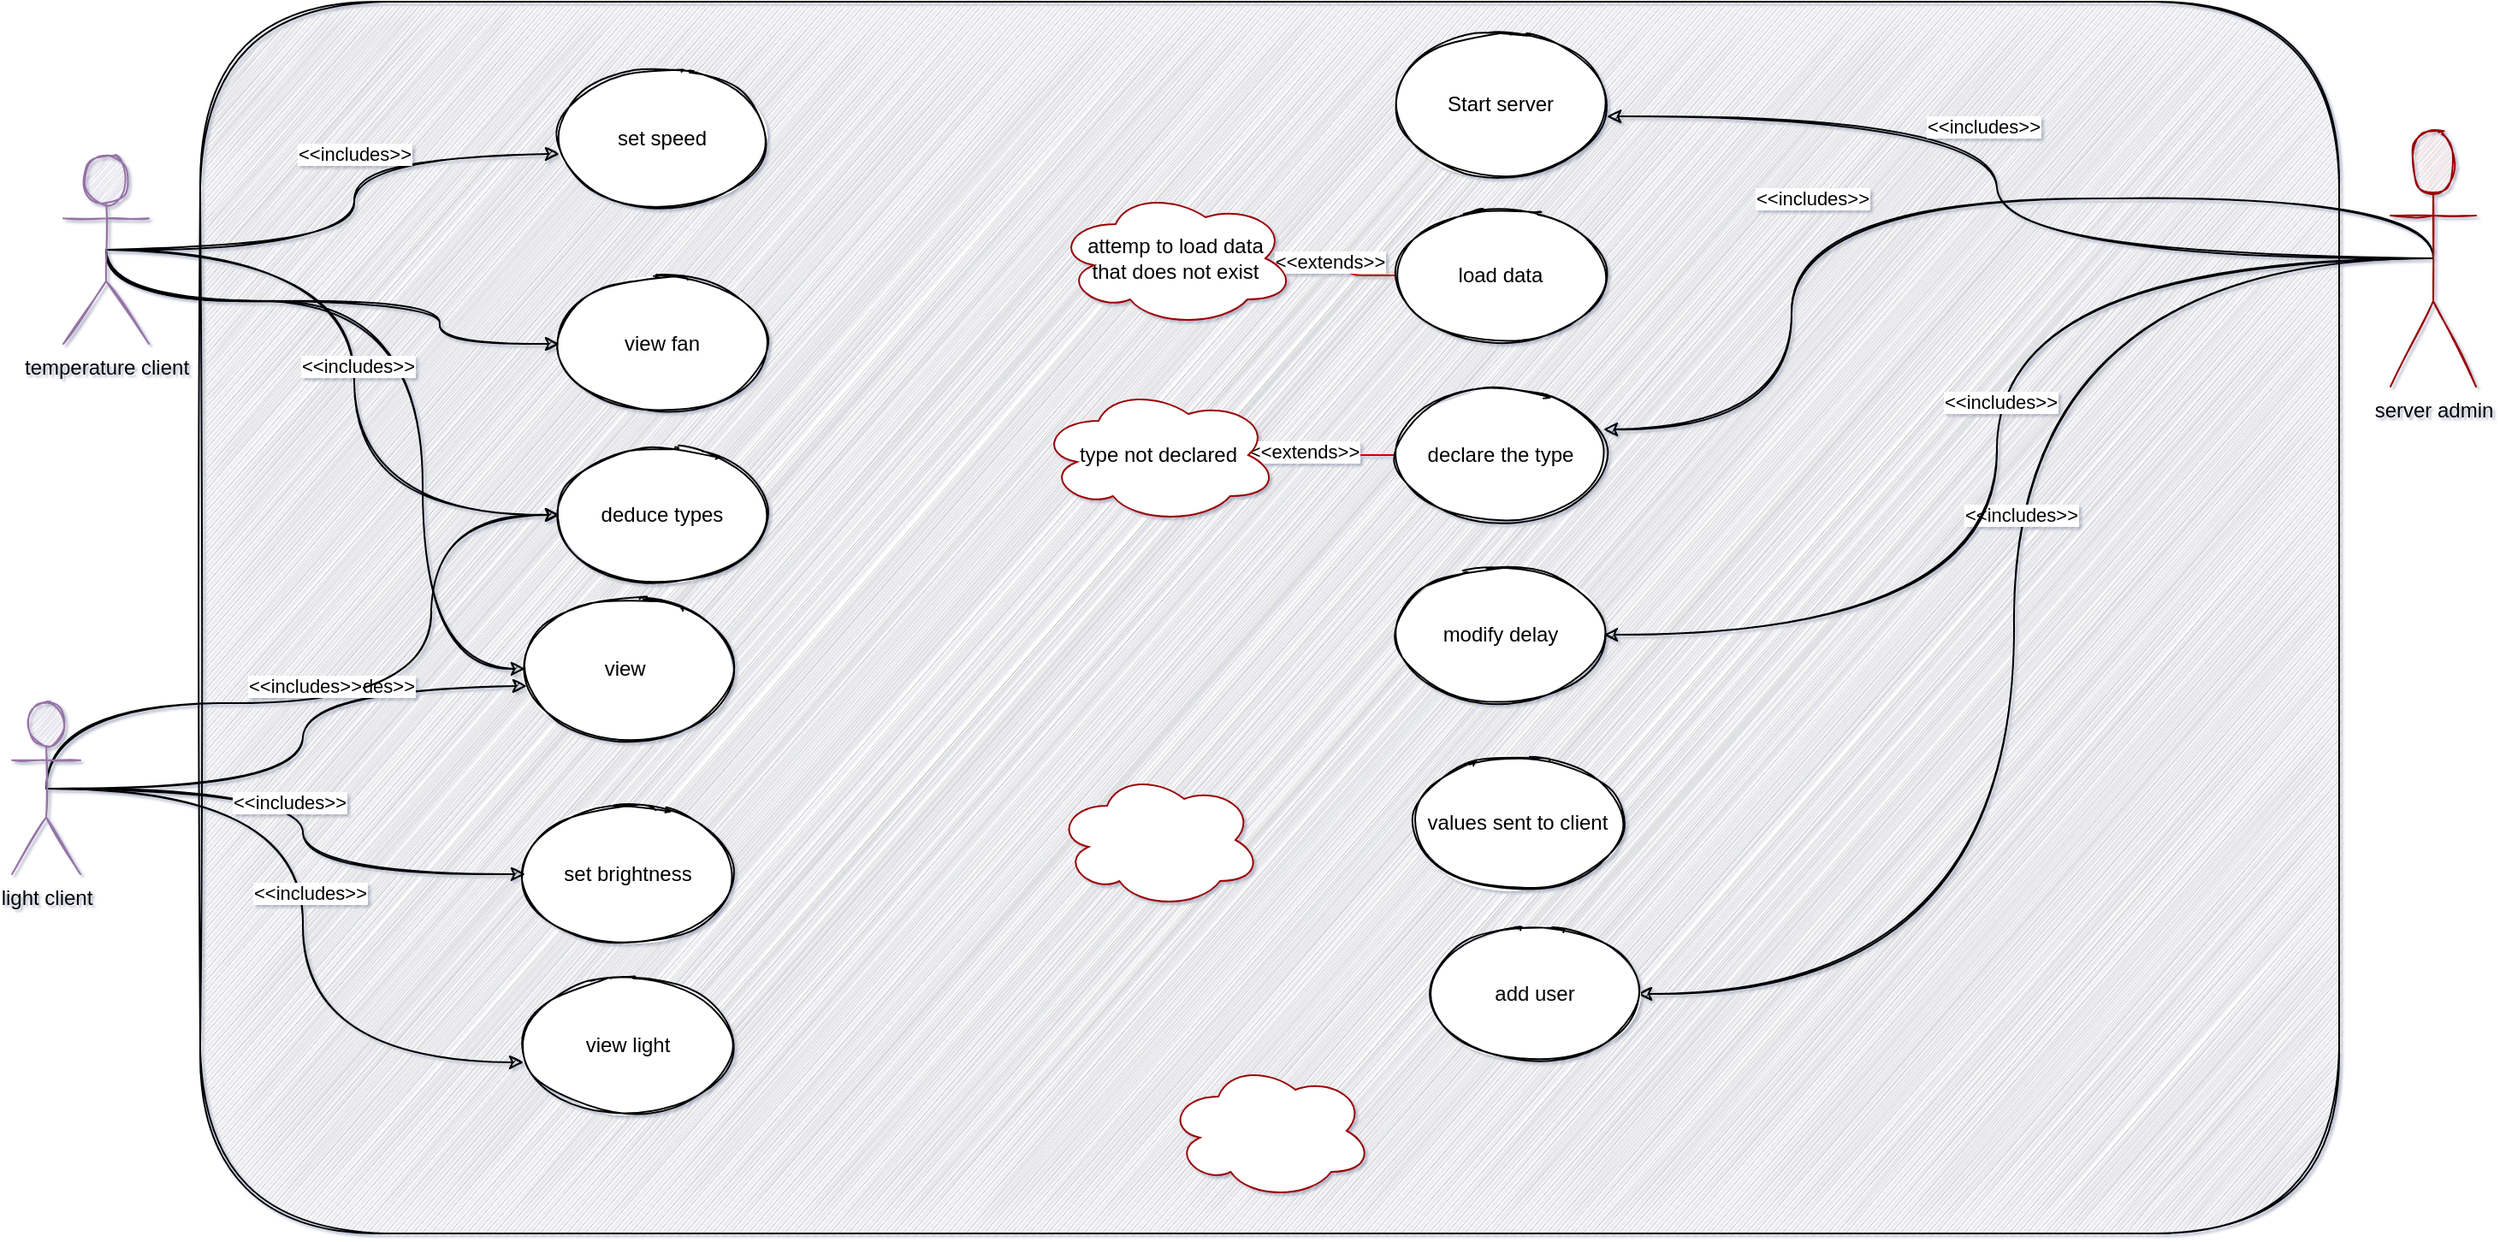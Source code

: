 <mxfile version="14.2.9" type="device"><diagram name="Page-1" id="e7e014a7-5840-1c2e-5031-d8a46d1fe8dd"><mxGraphModel dx="1422" dy="762" grid="1" gridSize="10" guides="1" tooltips="1" connect="1" arrows="1" fold="1" page="1" pageScale="1" pageWidth="1654" pageHeight="1169" math="0" shadow="1"><root><mxCell id="0"/><mxCell id="1" parent="0"/><mxCell id="koR0yr_XT7OJTHm_HH5--36" value="" style="whiteSpace=wrap;html=1;sketch=1;rounded=1;fillColor=#CCCCCC;" vertex="1" parent="1"><mxGeometry x="250" y="280" width="1250" height="720" as="geometry"/></mxCell><mxCell id="koR0yr_XT7OJTHm_HH5--42" style="edgeStyle=orthogonalEdgeStyle;curved=1;rounded=1;sketch=1;orthogonalLoop=1;jettySize=auto;html=1;exitX=0.5;exitY=0.5;exitDx=0;exitDy=0;exitPerimeter=0;entryX=1.017;entryY=0.588;entryDx=0;entryDy=0;entryPerimeter=0;" edge="1" parent="1" source="koR0yr_XT7OJTHm_HH5--14" target="koR0yr_XT7OJTHm_HH5--25"><mxGeometry relative="1" as="geometry"/></mxCell><mxCell id="koR0yr_XT7OJTHm_HH5--43" value="&amp;lt;&amp;lt;includes&amp;gt;&amp;gt;" style="edgeLabel;html=1;align=center;verticalAlign=middle;resizable=0;points=[];" vertex="1" connectable="0" parent="koR0yr_XT7OJTHm_HH5--42"><mxGeometry x="0.175" y="8" relative="1" as="geometry"><mxPoint as="offset"/></mxGeometry></mxCell><mxCell id="koR0yr_XT7OJTHm_HH5--44" style="edgeStyle=orthogonalEdgeStyle;curved=1;rounded=1;sketch=1;orthogonalLoop=1;jettySize=auto;html=1;exitX=0.5;exitY=0.5;exitDx=0;exitDy=0;exitPerimeter=0;entryX=1;entryY=0.313;entryDx=0;entryDy=0;entryPerimeter=0;" edge="1" parent="1" source="koR0yr_XT7OJTHm_HH5--14" target="koR0yr_XT7OJTHm_HH5--27"><mxGeometry relative="1" as="geometry"><Array as="points"><mxPoint x="1180" y="395"/><mxPoint x="1180" y="530"/></Array></mxGeometry></mxCell><mxCell id="koR0yr_XT7OJTHm_HH5--64" value="&amp;lt;&amp;lt;includes&amp;gt;&amp;gt;" style="edgeLabel;html=1;align=center;verticalAlign=middle;resizable=0;points=[];" vertex="1" connectable="0" parent="koR0yr_XT7OJTHm_HH5--44"><mxGeometry x="0.215" relative="1" as="geometry"><mxPoint as="offset"/></mxGeometry></mxCell><mxCell id="koR0yr_XT7OJTHm_HH5--46" style="edgeStyle=orthogonalEdgeStyle;curved=1;rounded=1;sketch=1;orthogonalLoop=1;jettySize=auto;html=1;exitX=0.5;exitY=0.5;exitDx=0;exitDy=0;exitPerimeter=0;entryX=1;entryY=0.5;entryDx=0;entryDy=0;" edge="1" parent="1" source="koR0yr_XT7OJTHm_HH5--14" target="koR0yr_XT7OJTHm_HH5--30"><mxGeometry relative="1" as="geometry"/></mxCell><mxCell id="koR0yr_XT7OJTHm_HH5--66" value="&amp;lt;&amp;lt;includes&amp;gt;&amp;gt;" style="edgeLabel;html=1;align=center;verticalAlign=middle;resizable=0;points=[];" vertex="1" connectable="0" parent="koR0yr_XT7OJTHm_HH5--46"><mxGeometry x="-0.117" y="4" relative="1" as="geometry"><mxPoint as="offset"/></mxGeometry></mxCell><mxCell id="koR0yr_XT7OJTHm_HH5--47" style="edgeStyle=orthogonalEdgeStyle;curved=1;rounded=1;sketch=1;orthogonalLoop=1;jettySize=auto;html=1;exitX=0.5;exitY=0.5;exitDx=0;exitDy=0;exitPerimeter=0;entryX=1;entryY=0.5;entryDx=0;entryDy=0;" edge="1" parent="1" source="koR0yr_XT7OJTHm_HH5--14" target="koR0yr_XT7OJTHm_HH5--29"><mxGeometry relative="1" as="geometry"/></mxCell><mxCell id="koR0yr_XT7OJTHm_HH5--65" value="&amp;lt;&amp;lt;includes&amp;gt;&amp;gt;" style="edgeLabel;html=1;align=center;verticalAlign=middle;resizable=0;points=[];" vertex="1" connectable="0" parent="koR0yr_XT7OJTHm_HH5--47"><mxGeometry x="-0.038" y="2" relative="1" as="geometry"><mxPoint as="offset"/></mxGeometry></mxCell><mxCell id="koR0yr_XT7OJTHm_HH5--14" value="server admin" style="shape=umlActor;verticalLabelPosition=bottom;verticalAlign=top;html=1;outlineConnect=0;sketch=1;rounded=1;fillColor=#f8cecc;strokeColor=#990000;" vertex="1" parent="1"><mxGeometry x="1530" y="355" width="50" height="150" as="geometry"/></mxCell><mxCell id="koR0yr_XT7OJTHm_HH5--24" value="view&amp;nbsp;" style="ellipse;whiteSpace=wrap;html=1;sketch=1;rounded=1;" vertex="1" parent="1"><mxGeometry x="440" y="630" width="120" height="80" as="geometry"/></mxCell><mxCell id="koR0yr_XT7OJTHm_HH5--25" value="Start server" style="ellipse;whiteSpace=wrap;html=1;sketch=1;rounded=1;" vertex="1" parent="1"><mxGeometry x="950" y="300" width="120" height="80" as="geometry"/></mxCell><mxCell id="koR0yr_XT7OJTHm_HH5--70" style="edgeStyle=orthogonalEdgeStyle;curved=0;rounded=1;sketch=0;orthogonalLoop=1;jettySize=auto;html=1;exitX=0;exitY=0.5;exitDx=0;exitDy=0;entryX=0.933;entryY=0.513;entryDx=0;entryDy=0;entryPerimeter=0;strokeColor=#CC0000;" edge="1" parent="1" source="koR0yr_XT7OJTHm_HH5--26" target="koR0yr_XT7OJTHm_HH5--69"><mxGeometry relative="1" as="geometry"><Array as="points"><mxPoint x="920" y="440"/><mxPoint x="920" y="431"/></Array></mxGeometry></mxCell><mxCell id="koR0yr_XT7OJTHm_HH5--71" value="&amp;lt;&amp;lt;extends&amp;gt;&amp;gt;" style="edgeLabel;html=1;align=center;verticalAlign=middle;resizable=0;points=[];" vertex="1" connectable="0" parent="koR0yr_XT7OJTHm_HH5--70"><mxGeometry x="0.25" y="1" relative="1" as="geometry"><mxPoint as="offset"/></mxGeometry></mxCell><mxCell id="koR0yr_XT7OJTHm_HH5--26" value="load data" style="ellipse;whiteSpace=wrap;html=1;sketch=1;rounded=1;" vertex="1" parent="1"><mxGeometry x="950" y="400" width="120" height="80" as="geometry"/></mxCell><mxCell id="koR0yr_XT7OJTHm_HH5--74" style="edgeStyle=orthogonalEdgeStyle;curved=0;rounded=1;sketch=0;orthogonalLoop=1;jettySize=auto;html=1;exitX=0;exitY=0.5;exitDx=0;exitDy=0;entryX=0.875;entryY=0.5;entryDx=0;entryDy=0;entryPerimeter=0;strokeColor=#CC0000;" edge="1" parent="1" source="koR0yr_XT7OJTHm_HH5--27" target="koR0yr_XT7OJTHm_HH5--73"><mxGeometry relative="1" as="geometry"/></mxCell><mxCell id="koR0yr_XT7OJTHm_HH5--75" value="&amp;lt;&amp;lt;extends&amp;gt;&amp;gt;" style="edgeLabel;html=1;align=center;verticalAlign=middle;resizable=0;points=[];" vertex="1" connectable="0" parent="koR0yr_XT7OJTHm_HH5--74"><mxGeometry x="0.257" y="-2" relative="1" as="geometry"><mxPoint as="offset"/></mxGeometry></mxCell><mxCell id="koR0yr_XT7OJTHm_HH5--27" value="declare the type" style="ellipse;whiteSpace=wrap;html=1;sketch=1;rounded=1;" vertex="1" parent="1"><mxGeometry x="950" y="505" width="120" height="80" as="geometry"/></mxCell><mxCell id="koR0yr_XT7OJTHm_HH5--28" value="values sent to client" style="ellipse;whiteSpace=wrap;html=1;sketch=1;rounded=1;" vertex="1" parent="1"><mxGeometry x="960" y="720" width="120" height="80" as="geometry"/></mxCell><mxCell id="koR0yr_XT7OJTHm_HH5--29" value="modify delay" style="ellipse;whiteSpace=wrap;html=1;sketch=1;rounded=1;" vertex="1" parent="1"><mxGeometry x="950" y="610" width="120" height="80" as="geometry"/></mxCell><mxCell id="koR0yr_XT7OJTHm_HH5--30" value="add user" style="ellipse;whiteSpace=wrap;html=1;sketch=1;rounded=1;" vertex="1" parent="1"><mxGeometry x="970" y="820" width="120" height="80" as="geometry"/></mxCell><mxCell id="koR0yr_XT7OJTHm_HH5--31" value="view fan" style="ellipse;whiteSpace=wrap;html=1;sketch=1;rounded=1;" vertex="1" parent="1"><mxGeometry x="460" y="440" width="120" height="80" as="geometry"/></mxCell><mxCell id="koR0yr_XT7OJTHm_HH5--32" value="view light" style="ellipse;whiteSpace=wrap;html=1;sketch=1;rounded=1;" vertex="1" parent="1"><mxGeometry x="440" y="850" width="120" height="80" as="geometry"/></mxCell><mxCell id="koR0yr_XT7OJTHm_HH5--33" value="deduce types" style="ellipse;whiteSpace=wrap;html=1;sketch=1;rounded=1;" vertex="1" parent="1"><mxGeometry x="460" y="540" width="120" height="80" as="geometry"/></mxCell><mxCell id="koR0yr_XT7OJTHm_HH5--34" value="set speed" style="ellipse;whiteSpace=wrap;html=1;sketch=1;rounded=1;" vertex="1" parent="1"><mxGeometry x="460" y="320" width="120" height="80" as="geometry"/></mxCell><mxCell id="koR0yr_XT7OJTHm_HH5--35" value="set brightness" style="ellipse;whiteSpace=wrap;html=1;sketch=1;rounded=1;" vertex="1" parent="1"><mxGeometry x="440" y="750" width="120" height="80" as="geometry"/></mxCell><mxCell id="koR0yr_XT7OJTHm_HH5--50" style="edgeStyle=orthogonalEdgeStyle;curved=1;rounded=1;sketch=1;orthogonalLoop=1;jettySize=auto;html=1;exitX=0.5;exitY=0.5;exitDx=0;exitDy=0;exitPerimeter=0;" edge="1" parent="1" source="koR0yr_XT7OJTHm_HH5--38" target="koR0yr_XT7OJTHm_HH5--31"><mxGeometry relative="1" as="geometry"><Array as="points"><mxPoint x="390" y="455"/><mxPoint x="390" y="480"/></Array></mxGeometry></mxCell><mxCell id="koR0yr_XT7OJTHm_HH5--52" style="edgeStyle=orthogonalEdgeStyle;curved=1;rounded=1;sketch=1;orthogonalLoop=1;jettySize=auto;html=1;exitX=0.5;exitY=0.5;exitDx=0;exitDy=0;exitPerimeter=0;entryX=0;entryY=0.5;entryDx=0;entryDy=0;" edge="1" parent="1" source="koR0yr_XT7OJTHm_HH5--38" target="koR0yr_XT7OJTHm_HH5--24"><mxGeometry relative="1" as="geometry"><Array as="points"><mxPoint x="380" y="455"/><mxPoint x="380" y="670"/></Array></mxGeometry></mxCell><mxCell id="koR0yr_XT7OJTHm_HH5--55" style="edgeStyle=orthogonalEdgeStyle;curved=1;rounded=1;sketch=1;orthogonalLoop=1;jettySize=auto;html=1;exitX=0.5;exitY=0.5;exitDx=0;exitDy=0;exitPerimeter=0;entryX=0;entryY=0.613;entryDx=0;entryDy=0;entryPerimeter=0;" edge="1" parent="1" source="koR0yr_XT7OJTHm_HH5--38" target="koR0yr_XT7OJTHm_HH5--34"><mxGeometry relative="1" as="geometry"/></mxCell><mxCell id="koR0yr_XT7OJTHm_HH5--58" value="&amp;lt;&amp;lt;includes&amp;gt;&amp;gt;" style="edgeLabel;html=1;align=center;verticalAlign=middle;resizable=0;points=[];" vertex="1" connectable="0" parent="koR0yr_XT7OJTHm_HH5--55"><mxGeometry x="0.251" relative="1" as="geometry"><mxPoint as="offset"/></mxGeometry></mxCell><mxCell id="koR0yr_XT7OJTHm_HH5--56" style="edgeStyle=orthogonalEdgeStyle;curved=1;rounded=1;sketch=1;orthogonalLoop=1;jettySize=auto;html=1;exitX=0.5;exitY=0.5;exitDx=0;exitDy=0;exitPerimeter=0;entryX=0;entryY=0.5;entryDx=0;entryDy=0;" edge="1" parent="1" source="koR0yr_XT7OJTHm_HH5--38" target="koR0yr_XT7OJTHm_HH5--33"><mxGeometry relative="1" as="geometry"/></mxCell><mxCell id="koR0yr_XT7OJTHm_HH5--59" value="&amp;lt;&amp;lt;includes&amp;gt;&amp;gt;" style="edgeLabel;html=1;align=center;verticalAlign=middle;resizable=0;points=[];" vertex="1" connectable="0" parent="koR0yr_XT7OJTHm_HH5--56"><mxGeometry x="0.014" y="2" relative="1" as="geometry"><mxPoint as="offset"/></mxGeometry></mxCell><mxCell id="koR0yr_XT7OJTHm_HH5--38" value="temperature client" style="shape=umlActor;verticalLabelPosition=bottom;verticalAlign=top;html=1;outlineConnect=0;sketch=1;rounded=1;fillColor=#e1d5e7;strokeColor=#9673a6;" vertex="1" parent="1"><mxGeometry x="170" y="370" width="50" height="110" as="geometry"/></mxCell><mxCell id="koR0yr_XT7OJTHm_HH5--49" style="edgeStyle=orthogonalEdgeStyle;curved=1;rounded=1;sketch=1;orthogonalLoop=1;jettySize=auto;html=1;exitX=0.5;exitY=0.5;exitDx=0;exitDy=0;exitPerimeter=0;entryX=0.008;entryY=0.625;entryDx=0;entryDy=0;entryPerimeter=0;" edge="1" parent="1" source="koR0yr_XT7OJTHm_HH5--39" target="koR0yr_XT7OJTHm_HH5--24"><mxGeometry relative="1" as="geometry"/></mxCell><mxCell id="koR0yr_XT7OJTHm_HH5--62" value="&amp;lt;&amp;lt;includes&amp;gt;&amp;gt;" style="edgeLabel;html=1;align=center;verticalAlign=middle;resizable=0;points=[];" vertex="1" connectable="0" parent="koR0yr_XT7OJTHm_HH5--49"><mxGeometry x="0.416" relative="1" as="geometry"><mxPoint as="offset"/></mxGeometry></mxCell><mxCell id="koR0yr_XT7OJTHm_HH5--51" style="edgeStyle=orthogonalEdgeStyle;curved=1;rounded=1;sketch=1;orthogonalLoop=1;jettySize=auto;html=1;exitX=0.5;exitY=0.5;exitDx=0;exitDy=0;exitPerimeter=0;entryX=-0.008;entryY=0.625;entryDx=0;entryDy=0;entryPerimeter=0;" edge="1" parent="1" source="koR0yr_XT7OJTHm_HH5--39" target="koR0yr_XT7OJTHm_HH5--32"><mxGeometry relative="1" as="geometry"/></mxCell><mxCell id="koR0yr_XT7OJTHm_HH5--60" value="&amp;lt;&amp;lt;includes&amp;gt;&amp;gt;" style="edgeLabel;html=1;align=center;verticalAlign=middle;resizable=0;points=[];" vertex="1" connectable="0" parent="koR0yr_XT7OJTHm_HH5--51"><mxGeometry x="-0.042" y="4" relative="1" as="geometry"><mxPoint as="offset"/></mxGeometry></mxCell><mxCell id="koR0yr_XT7OJTHm_HH5--53" style="edgeStyle=orthogonalEdgeStyle;curved=1;rounded=1;sketch=1;orthogonalLoop=1;jettySize=auto;html=1;exitX=0.5;exitY=0.5;exitDx=0;exitDy=0;exitPerimeter=0;" edge="1" parent="1" source="koR0yr_XT7OJTHm_HH5--39" target="koR0yr_XT7OJTHm_HH5--35"><mxGeometry relative="1" as="geometry"/></mxCell><mxCell id="koR0yr_XT7OJTHm_HH5--63" value="&amp;lt;&amp;lt;includes&amp;gt;&amp;gt;&lt;br&gt;" style="edgeLabel;html=1;align=center;verticalAlign=middle;resizable=0;points=[];" vertex="1" connectable="0" parent="koR0yr_XT7OJTHm_HH5--53"><mxGeometry x="-0.044" y="-8" relative="1" as="geometry"><mxPoint as="offset"/></mxGeometry></mxCell><mxCell id="koR0yr_XT7OJTHm_HH5--54" style="edgeStyle=orthogonalEdgeStyle;curved=1;rounded=1;sketch=1;orthogonalLoop=1;jettySize=auto;html=1;exitX=0.5;exitY=0.5;exitDx=0;exitDy=0;exitPerimeter=0;entryX=0;entryY=0.5;entryDx=0;entryDy=0;" edge="1" parent="1" source="koR0yr_XT7OJTHm_HH5--39" target="koR0yr_XT7OJTHm_HH5--33"><mxGeometry relative="1" as="geometry"><Array as="points"><mxPoint x="385" y="690"/><mxPoint x="385" y="580"/></Array></mxGeometry></mxCell><mxCell id="koR0yr_XT7OJTHm_HH5--61" value="&amp;lt;&amp;lt;includes&amp;gt;&amp;gt;" style="edgeLabel;html=1;align=center;verticalAlign=middle;resizable=0;points=[];" vertex="1" connectable="0" parent="koR0yr_XT7OJTHm_HH5--54"><mxGeometry x="-0.129" y="10" relative="1" as="geometry"><mxPoint as="offset"/></mxGeometry></mxCell><mxCell id="koR0yr_XT7OJTHm_HH5--39" value="light client" style="shape=umlActor;verticalLabelPosition=bottom;verticalAlign=top;html=1;outlineConnect=0;sketch=1;rounded=1;fillColor=#e1d5e7;strokeColor=#9673a6;" vertex="1" parent="1"><mxGeometry x="140" y="690" width="40" height="100" as="geometry"/></mxCell><mxCell id="koR0yr_XT7OJTHm_HH5--69" value="attemp to load data&lt;br&gt;that does not exist" style="ellipse;shape=cloud;whiteSpace=wrap;html=1;rounded=0;sketch=0;strokeColor=#990000;" vertex="1" parent="1"><mxGeometry x="750" y="390" width="140" height="80" as="geometry"/></mxCell><mxCell id="koR0yr_XT7OJTHm_HH5--73" value="type not declared" style="ellipse;shape=cloud;whiteSpace=wrap;html=1;rounded=0;sketch=0;strokeColor=#990000;" vertex="1" parent="1"><mxGeometry x="740" y="505" width="140" height="80" as="geometry"/></mxCell><mxCell id="koR0yr_XT7OJTHm_HH5--76" value="" style="ellipse;shape=cloud;whiteSpace=wrap;html=1;rounded=0;sketch=0;strokeColor=#990000;" vertex="1" parent="1"><mxGeometry x="750" y="730" width="120" height="80" as="geometry"/></mxCell><mxCell id="koR0yr_XT7OJTHm_HH5--77" value="" style="ellipse;shape=cloud;whiteSpace=wrap;html=1;rounded=0;sketch=0;strokeColor=#990000;" vertex="1" parent="1"><mxGeometry x="815" y="900" width="120" height="80" as="geometry"/></mxCell></root></mxGraphModel></diagram></mxfile>